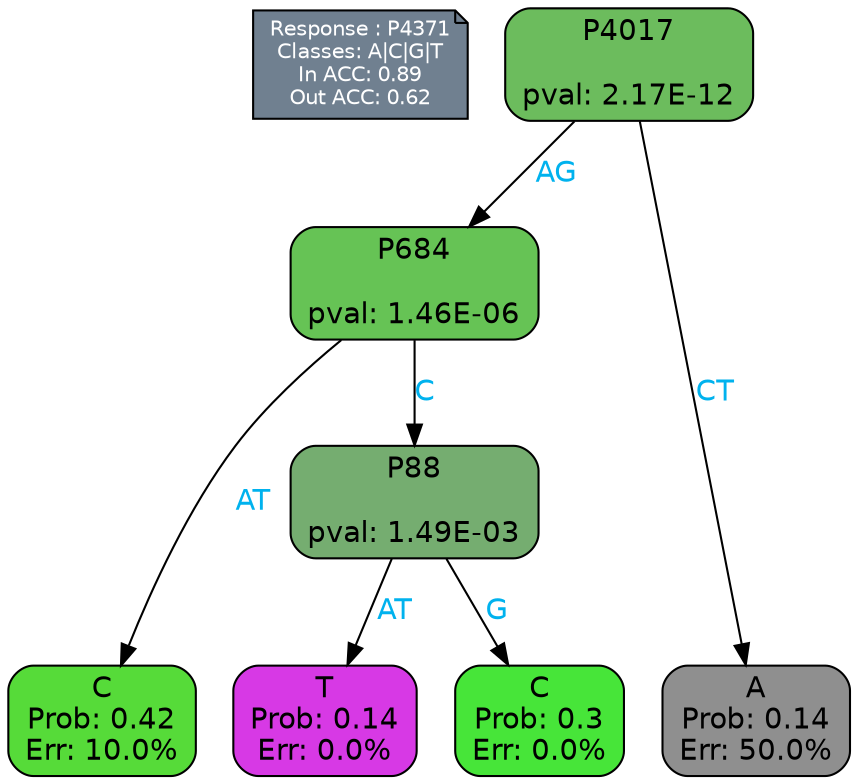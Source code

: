 digraph Tree {
node [shape=box, style="filled, rounded", color="black", fontname=helvetica] ;
graph [ranksep=equally, splines=polylines, bgcolor=transparent, dpi=600] ;
edge [fontname=helvetica] ;
LEGEND [label="Response : P4371
Classes: A|C|G|T
In ACC: 0.89
Out ACC: 0.62
",shape=note,align=left,style=filled,fillcolor="slategray",fontcolor="white",fontsize=10];1 [label="P4017

pval: 2.17E-12", fillcolor="#6cbc5d"] ;
2 [label="P684

pval: 1.46E-06", fillcolor="#66c355"] ;
3 [label="C
Prob: 0.42
Err: 10.0%", fillcolor="#56db39"] ;
4 [label="P88

pval: 1.49E-03", fillcolor="#75ad70"] ;
5 [label="T
Prob: 0.14
Err: 0.0%", fillcolor="#d739e5"] ;
6 [label="C
Prob: 0.3
Err: 0.0%", fillcolor="#47e539"] ;
7 [label="A
Prob: 0.14
Err: 50.0%", fillcolor="#8f8f8f"] ;
1 -> 2 [label="AG",fontcolor=deepskyblue2] ;
1 -> 7 [label="CT",fontcolor=deepskyblue2] ;
2 -> 3 [label="AT",fontcolor=deepskyblue2] ;
2 -> 4 [label="C",fontcolor=deepskyblue2] ;
4 -> 5 [label="AT",fontcolor=deepskyblue2] ;
4 -> 6 [label="G",fontcolor=deepskyblue2] ;
{rank = same; 3;5;6;7;}{rank = same; LEGEND;1;}}